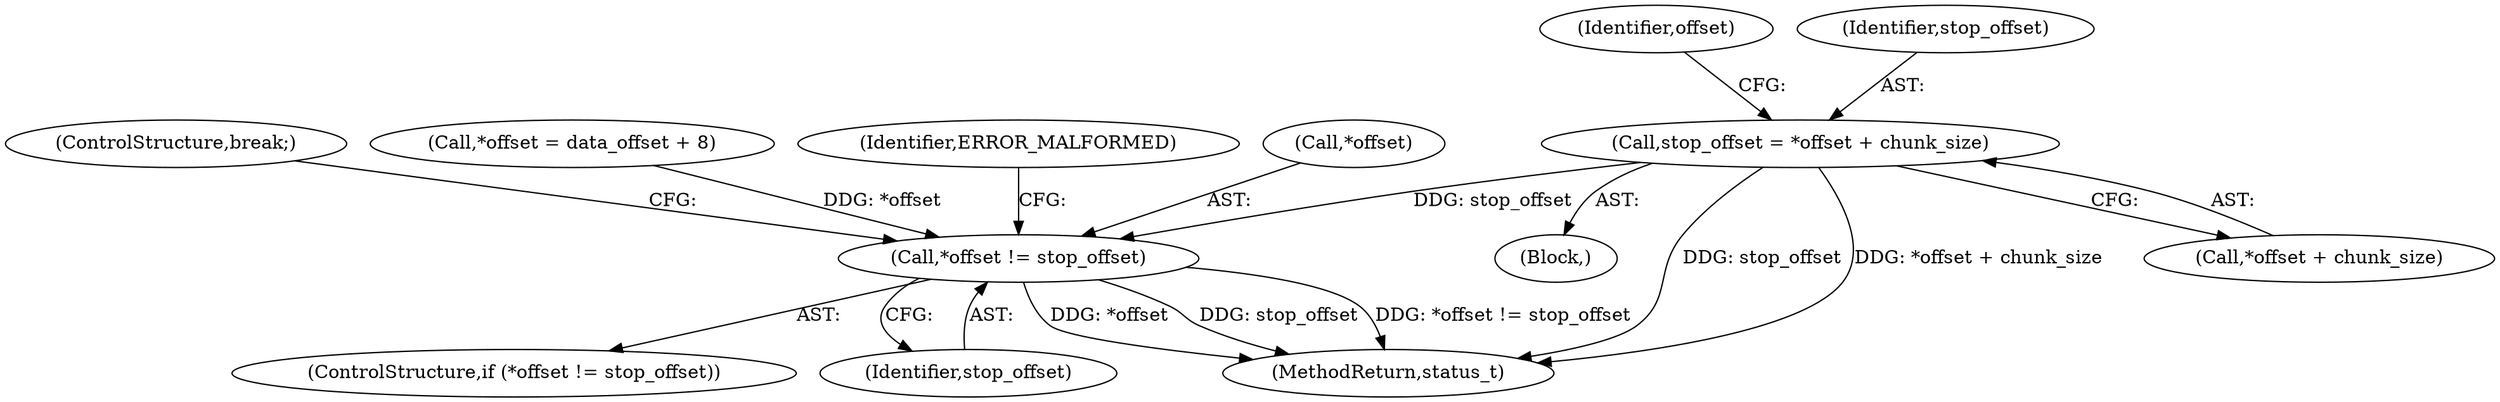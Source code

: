digraph "0_Android_f4a88c8ed4f8186b3d6e2852993e063fc33ff231@integer" {
"1001443" [label="(Call,stop_offset = *offset + chunk_size)"];
"1001482" [label="(Call,*offset != stop_offset)"];
"1001367" [label="(Block,)"];
"1001451" [label="(Identifier,offset)"];
"1001489" [label="(ControlStructure,break;)"];
"1001449" [label="(Call,*offset = data_offset + 8)"];
"1001488" [label="(Identifier,ERROR_MALFORMED)"];
"1001483" [label="(Call,*offset)"];
"1001481" [label="(ControlStructure,if (*offset != stop_offset))"];
"1001482" [label="(Call,*offset != stop_offset)"];
"1001485" [label="(Identifier,stop_offset)"];
"1001444" [label="(Identifier,stop_offset)"];
"1002911" [label="(MethodReturn,status_t)"];
"1001443" [label="(Call,stop_offset = *offset + chunk_size)"];
"1001445" [label="(Call,*offset + chunk_size)"];
"1001443" -> "1001367"  [label="AST: "];
"1001443" -> "1001445"  [label="CFG: "];
"1001444" -> "1001443"  [label="AST: "];
"1001445" -> "1001443"  [label="AST: "];
"1001451" -> "1001443"  [label="CFG: "];
"1001443" -> "1002911"  [label="DDG: stop_offset"];
"1001443" -> "1002911"  [label="DDG: *offset + chunk_size"];
"1001443" -> "1001482"  [label="DDG: stop_offset"];
"1001482" -> "1001481"  [label="AST: "];
"1001482" -> "1001485"  [label="CFG: "];
"1001483" -> "1001482"  [label="AST: "];
"1001485" -> "1001482"  [label="AST: "];
"1001488" -> "1001482"  [label="CFG: "];
"1001489" -> "1001482"  [label="CFG: "];
"1001482" -> "1002911"  [label="DDG: *offset"];
"1001482" -> "1002911"  [label="DDG: stop_offset"];
"1001482" -> "1002911"  [label="DDG: *offset != stop_offset"];
"1001449" -> "1001482"  [label="DDG: *offset"];
}
